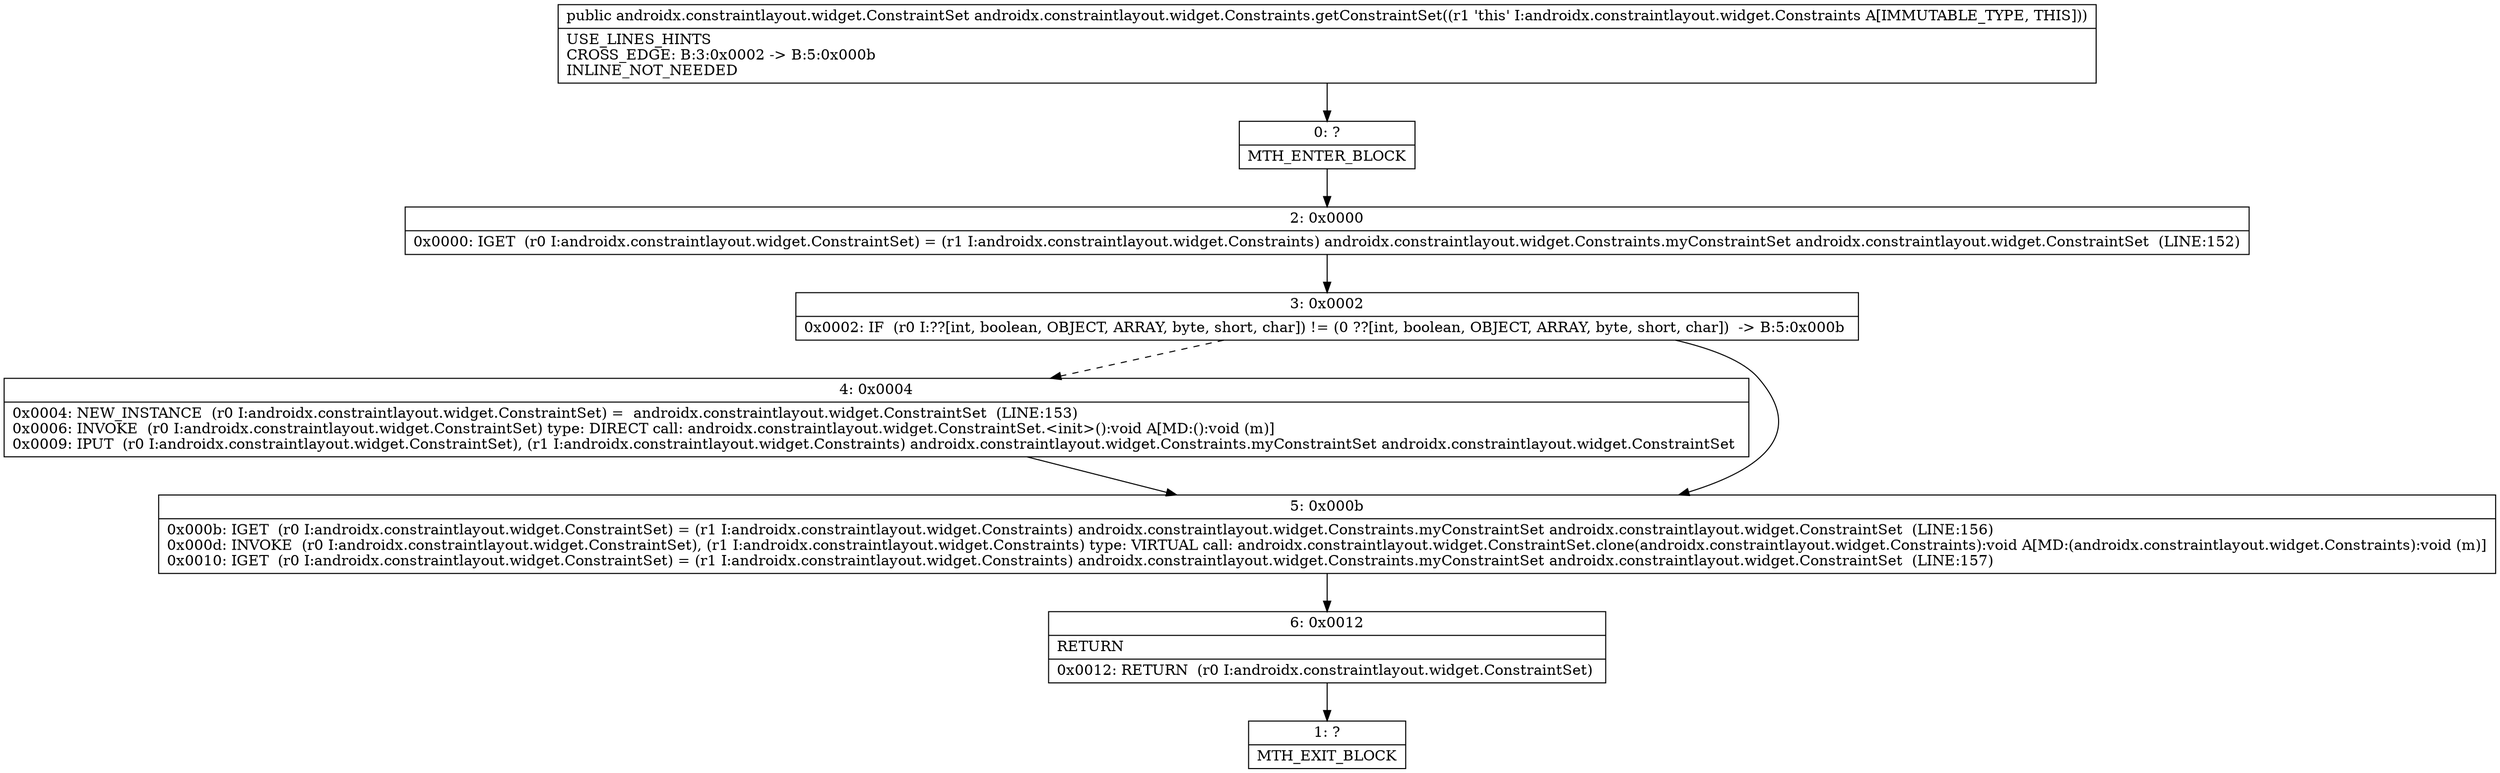 digraph "CFG forandroidx.constraintlayout.widget.Constraints.getConstraintSet()Landroidx\/constraintlayout\/widget\/ConstraintSet;" {
Node_0 [shape=record,label="{0\:\ ?|MTH_ENTER_BLOCK\l}"];
Node_2 [shape=record,label="{2\:\ 0x0000|0x0000: IGET  (r0 I:androidx.constraintlayout.widget.ConstraintSet) = (r1 I:androidx.constraintlayout.widget.Constraints) androidx.constraintlayout.widget.Constraints.myConstraintSet androidx.constraintlayout.widget.ConstraintSet  (LINE:152)\l}"];
Node_3 [shape=record,label="{3\:\ 0x0002|0x0002: IF  (r0 I:??[int, boolean, OBJECT, ARRAY, byte, short, char]) != (0 ??[int, boolean, OBJECT, ARRAY, byte, short, char])  \-\> B:5:0x000b \l}"];
Node_4 [shape=record,label="{4\:\ 0x0004|0x0004: NEW_INSTANCE  (r0 I:androidx.constraintlayout.widget.ConstraintSet) =  androidx.constraintlayout.widget.ConstraintSet  (LINE:153)\l0x0006: INVOKE  (r0 I:androidx.constraintlayout.widget.ConstraintSet) type: DIRECT call: androidx.constraintlayout.widget.ConstraintSet.\<init\>():void A[MD:():void (m)]\l0x0009: IPUT  (r0 I:androidx.constraintlayout.widget.ConstraintSet), (r1 I:androidx.constraintlayout.widget.Constraints) androidx.constraintlayout.widget.Constraints.myConstraintSet androidx.constraintlayout.widget.ConstraintSet \l}"];
Node_5 [shape=record,label="{5\:\ 0x000b|0x000b: IGET  (r0 I:androidx.constraintlayout.widget.ConstraintSet) = (r1 I:androidx.constraintlayout.widget.Constraints) androidx.constraintlayout.widget.Constraints.myConstraintSet androidx.constraintlayout.widget.ConstraintSet  (LINE:156)\l0x000d: INVOKE  (r0 I:androidx.constraintlayout.widget.ConstraintSet), (r1 I:androidx.constraintlayout.widget.Constraints) type: VIRTUAL call: androidx.constraintlayout.widget.ConstraintSet.clone(androidx.constraintlayout.widget.Constraints):void A[MD:(androidx.constraintlayout.widget.Constraints):void (m)]\l0x0010: IGET  (r0 I:androidx.constraintlayout.widget.ConstraintSet) = (r1 I:androidx.constraintlayout.widget.Constraints) androidx.constraintlayout.widget.Constraints.myConstraintSet androidx.constraintlayout.widget.ConstraintSet  (LINE:157)\l}"];
Node_6 [shape=record,label="{6\:\ 0x0012|RETURN\l|0x0012: RETURN  (r0 I:androidx.constraintlayout.widget.ConstraintSet) \l}"];
Node_1 [shape=record,label="{1\:\ ?|MTH_EXIT_BLOCK\l}"];
MethodNode[shape=record,label="{public androidx.constraintlayout.widget.ConstraintSet androidx.constraintlayout.widget.Constraints.getConstraintSet((r1 'this' I:androidx.constraintlayout.widget.Constraints A[IMMUTABLE_TYPE, THIS]))  | USE_LINES_HINTS\lCROSS_EDGE: B:3:0x0002 \-\> B:5:0x000b\lINLINE_NOT_NEEDED\l}"];
MethodNode -> Node_0;Node_0 -> Node_2;
Node_2 -> Node_3;
Node_3 -> Node_4[style=dashed];
Node_3 -> Node_5;
Node_4 -> Node_5;
Node_5 -> Node_6;
Node_6 -> Node_1;
}

